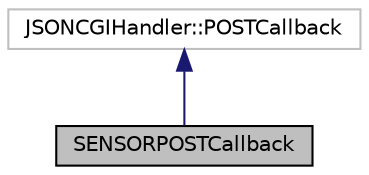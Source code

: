 digraph "SENSORPOSTCallback"
{
 // LATEX_PDF_SIZE
  edge [fontname="Helvetica",fontsize="10",labelfontname="Helvetica",labelfontsize="10"];
  node [fontname="Helvetica",fontsize="10",shape=record];
  Node1 [label="SENSORPOSTCallback",height=0.2,width=0.4,color="black", fillcolor="grey75", style="filled", fontcolor="black",tooltip="Callback handler which receives the JSON from jQuery."];
  Node2 -> Node1 [dir="back",color="midnightblue",fontsize="10",style="solid",fontname="Helvetica"];
  Node2 [label="JSONCGIHandler::POSTCallback",height=0.2,width=0.4,color="grey75", fillcolor="white", style="filled",tooltip=" "];
}
